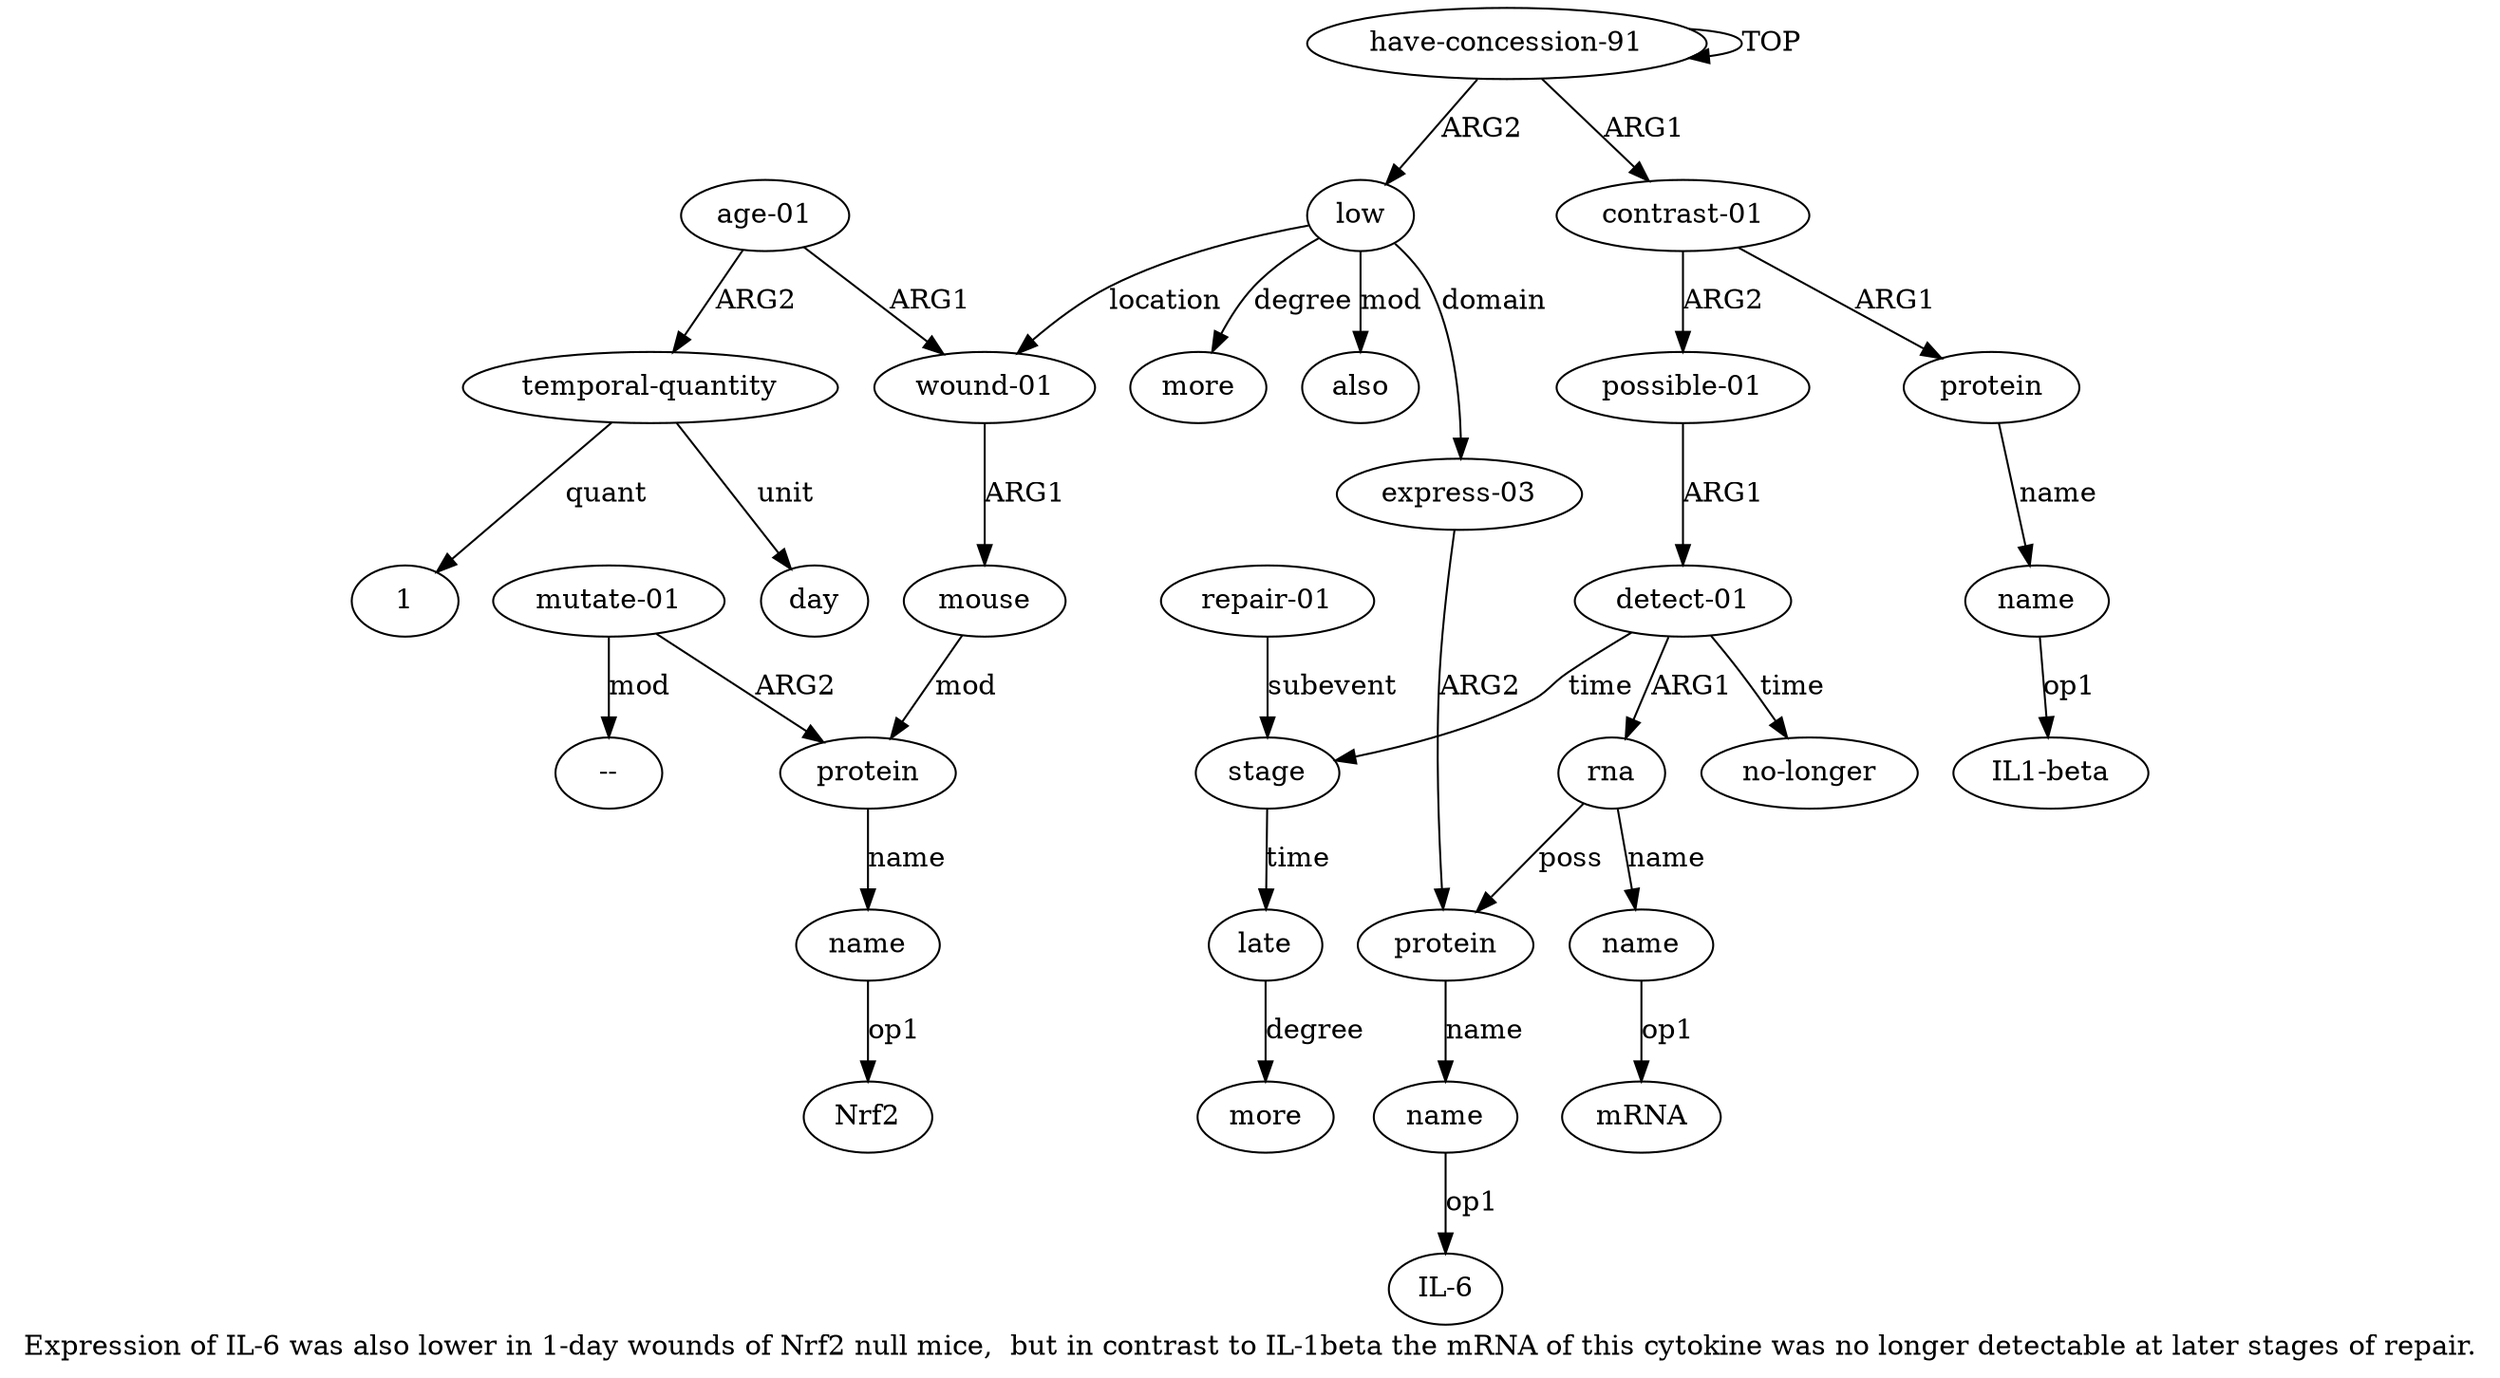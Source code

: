 digraph  {
	graph [label="Expression of IL-6 was also lower in 1-day wounds of Nrf2 null mice,  but in contrast to IL-1beta the mRNA of this cytokine was \
no longer detectable at later stages of repair."];
	node [label="\N"];
	a20	 [color=black,
		gold_ind=20,
		gold_label=mouse,
		label=mouse,
		test_ind=20,
		test_label=mouse];
	a21	 [color=black,
		gold_ind=21,
		gold_label=protein,
		label=protein,
		test_ind=21,
		test_label=protein];
	a20 -> a21 [key=0,
	color=black,
	gold_label=mod,
	label=mod,
	test_label=mod];
a22 [color=black,
	gold_ind=22,
	gold_label=name,
	label=name,
	test_ind=22,
	test_label=name];
a21 -> a22 [key=0,
color=black,
gold_label=name,
label=name,
test_label=name];
"a22 Nrf2" [color=black,
gold_ind=-1,
gold_label=Nrf2,
label=Nrf2,
test_ind=-1,
test_label=Nrf2];
a22 -> "a22 Nrf2" [key=0,
color=black,
gold_label=op1,
label=op1,
test_label=op1];
a23 [color=black,
gold_ind=23,
gold_label="mutate-01",
label="mutate-01",
test_ind=23,
test_label="mutate-01"];
a23 -> a21 [key=0,
color=black,
gold_label=ARG2,
label=ARG2,
test_label=ARG2];
"a23 --" [color=black,
gold_ind=-1,
gold_label="--",
label="--",
test_ind=-1,
test_label="--"];
a23 -> "a23 --" [key=0,
color=black,
gold_label=mod,
label=mod,
test_label=mod];
a24 [color=black,
gold_ind=24,
gold_label="age-01",
label="age-01",
test_ind=24,
test_label="age-01"];
a25 [color=black,
gold_ind=25,
gold_label="temporal-quantity",
label="temporal-quantity",
test_ind=25,
test_label="temporal-quantity"];
a24 -> a25 [key=0,
color=black,
gold_label=ARG2,
label=ARG2,
test_label=ARG2];
a19 [color=black,
gold_ind=19,
gold_label="wound-01",
label="wound-01",
test_ind=19,
test_label="wound-01"];
a24 -> a19 [key=0,
color=black,
gold_label=ARG1,
label=ARG1,
test_label=ARG1];
a26 [color=black,
gold_ind=26,
gold_label=day,
label=day,
test_ind=26,
test_label=day];
a25 -> a26 [key=0,
color=black,
gold_label=unit,
label=unit,
test_label=unit];
"a25 1" [color=black,
gold_ind=-1,
gold_label=1,
label=1,
test_ind=-1,
test_label=1];
a25 -> "a25 1" [key=0,
color=black,
gold_label=quant,
label=quant,
test_label=quant];
"a17 IL-6" [color=black,
gold_ind=-1,
gold_label="IL-6",
label="IL-6",
test_ind=-1,
test_label="IL-6"];
"a7 mRNA" [color=black,
gold_ind=-1,
gold_label=mRNA,
label=mRNA,
test_ind=-1,
test_label=mRNA];
"a3 IL1-beta" [color=black,
gold_ind=-1,
gold_label="IL1-beta",
label="IL1-beta",
test_ind=-1,
test_label="IL1-beta"];
a15 [color=black,
gold_ind=15,
gold_label="express-03",
label="express-03",
test_ind=15,
test_label="express-03"];
a16 [color=black,
gold_ind=16,
gold_label=protein,
label=protein,
test_ind=16,
test_label=protein];
a15 -> a16 [key=0,
color=black,
gold_label=ARG2,
label=ARG2,
test_label=ARG2];
a14 [color=black,
gold_ind=14,
gold_label=more,
label=more,
test_ind=14,
test_label=more];
a17 [color=black,
gold_ind=17,
gold_label=name,
label=name,
test_ind=17,
test_label=name];
a17 -> "a17 IL-6" [key=0,
color=black,
gold_label=op1,
label=op1,
test_label=op1];
a16 -> a17 [key=0,
color=black,
gold_label=name,
label=name,
test_label=name];
a11 [color=black,
gold_ind=11,
gold_label=more,
label=more,
test_ind=11,
test_label=more];
a10 [color=black,
gold_ind=10,
gold_label=late,
label=late,
test_ind=10,
test_label=late];
a10 -> a11 [key=0,
color=black,
gold_label=degree,
label=degree,
test_label=degree];
a13 [color=black,
gold_ind=13,
gold_label=low,
label=low,
test_ind=13,
test_label=low];
a13 -> a15 [key=0,
color=black,
gold_label=domain,
label=domain,
test_label=domain];
a13 -> a14 [key=0,
color=black,
gold_label=degree,
label=degree,
test_label=degree];
a13 -> a19 [key=0,
color=black,
gold_label=location,
label=location,
test_label=location];
a18 [color=black,
gold_ind=18,
gold_label=also,
label=also,
test_ind=18,
test_label=also];
a13 -> a18 [key=0,
color=black,
gold_label=mod,
label=mod,
test_label=mod];
a12 [color=black,
gold_ind=12,
gold_label="repair-01",
label="repair-01",
test_ind=12,
test_label="repair-01"];
a9 [color=black,
gold_ind=9,
gold_label=stage,
label=stage,
test_ind=9,
test_label=stage];
a12 -> a9 [key=0,
color=black,
gold_label=subevent,
label=subevent,
test_label=subevent];
a19 -> a20 [key=0,
color=black,
gold_label=ARG1,
label=ARG1,
test_label=ARG1];
a1 [color=black,
gold_ind=1,
gold_label="contrast-01",
label="contrast-01",
test_ind=1,
test_label="contrast-01"];
a2 [color=black,
gold_ind=2,
gold_label=protein,
label=protein,
test_ind=2,
test_label=protein];
a1 -> a2 [key=0,
color=black,
gold_label=ARG1,
label=ARG1,
test_label=ARG1];
a4 [color=black,
gold_ind=4,
gold_label="possible-01",
label="possible-01",
test_ind=4,
test_label="possible-01"];
a1 -> a4 [key=0,
color=black,
gold_label=ARG2,
label=ARG2,
test_label=ARG2];
a0 [color=black,
gold_ind=0,
gold_label="have-concession-91",
label="have-concession-91",
test_ind=0,
test_label="have-concession-91"];
a0 -> a13 [key=0,
color=black,
gold_label=ARG2,
label=ARG2,
test_label=ARG2];
a0 -> a1 [key=0,
color=black,
gold_label=ARG1,
label=ARG1,
test_label=ARG1];
a0 -> a0 [key=0,
color=black,
gold_label=TOP,
label=TOP,
test_label=TOP];
a3 [color=black,
gold_ind=3,
gold_label=name,
label=name,
test_ind=3,
test_label=name];
a3 -> "a3 IL1-beta" [key=0,
color=black,
gold_label=op1,
label=op1,
test_label=op1];
a2 -> a3 [key=0,
color=black,
gold_label=name,
label=name,
test_label=name];
a5 [color=black,
gold_ind=5,
gold_label="detect-01",
label="detect-01",
test_ind=5,
test_label="detect-01"];
a6 [color=black,
gold_ind=6,
gold_label=rna,
label=rna,
test_ind=6,
test_label=rna];
a5 -> a6 [key=0,
color=black,
gold_label=ARG1,
label=ARG1,
test_label=ARG1];
a5 -> a9 [key=0,
color=black,
gold_label=time,
label=time,
test_label=time];
a8 [color=black,
gold_ind=8,
gold_label="no-longer",
label="no-longer",
test_ind=8,
test_label="no-longer"];
a5 -> a8 [key=0,
color=black,
gold_label=time,
label=time,
test_label=time];
a4 -> a5 [key=0,
color=black,
gold_label=ARG1,
label=ARG1,
test_label=ARG1];
a7 [color=black,
gold_ind=7,
gold_label=name,
label=name,
test_ind=7,
test_label=name];
a7 -> "a7 mRNA" [key=0,
color=black,
gold_label=op1,
label=op1,
test_label=op1];
a6 -> a16 [key=0,
color=black,
gold_label=poss,
label=poss,
test_label=poss];
a6 -> a7 [key=0,
color=black,
gold_label=name,
label=name,
test_label=name];
a9 -> a10 [key=0,
color=black,
gold_label=time,
label=time,
test_label=time];
}
